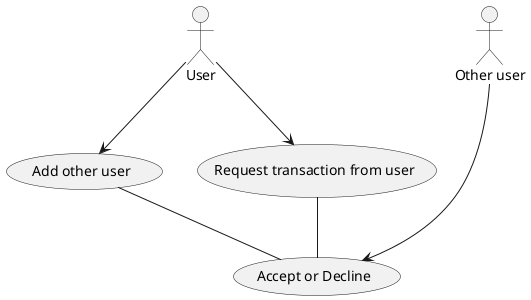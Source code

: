 @startuml user_interaction_usecase
actor "User" as user
actor "Other user" as other_user
"Add other user" as (add_user)
"Request transaction from user" as (request_tr)
"Accept or Decline" as (aod)

user --> add_user
user --> request_tr
add_user -- aod
request_tr -- aod
other_user ---> aod
@enduml